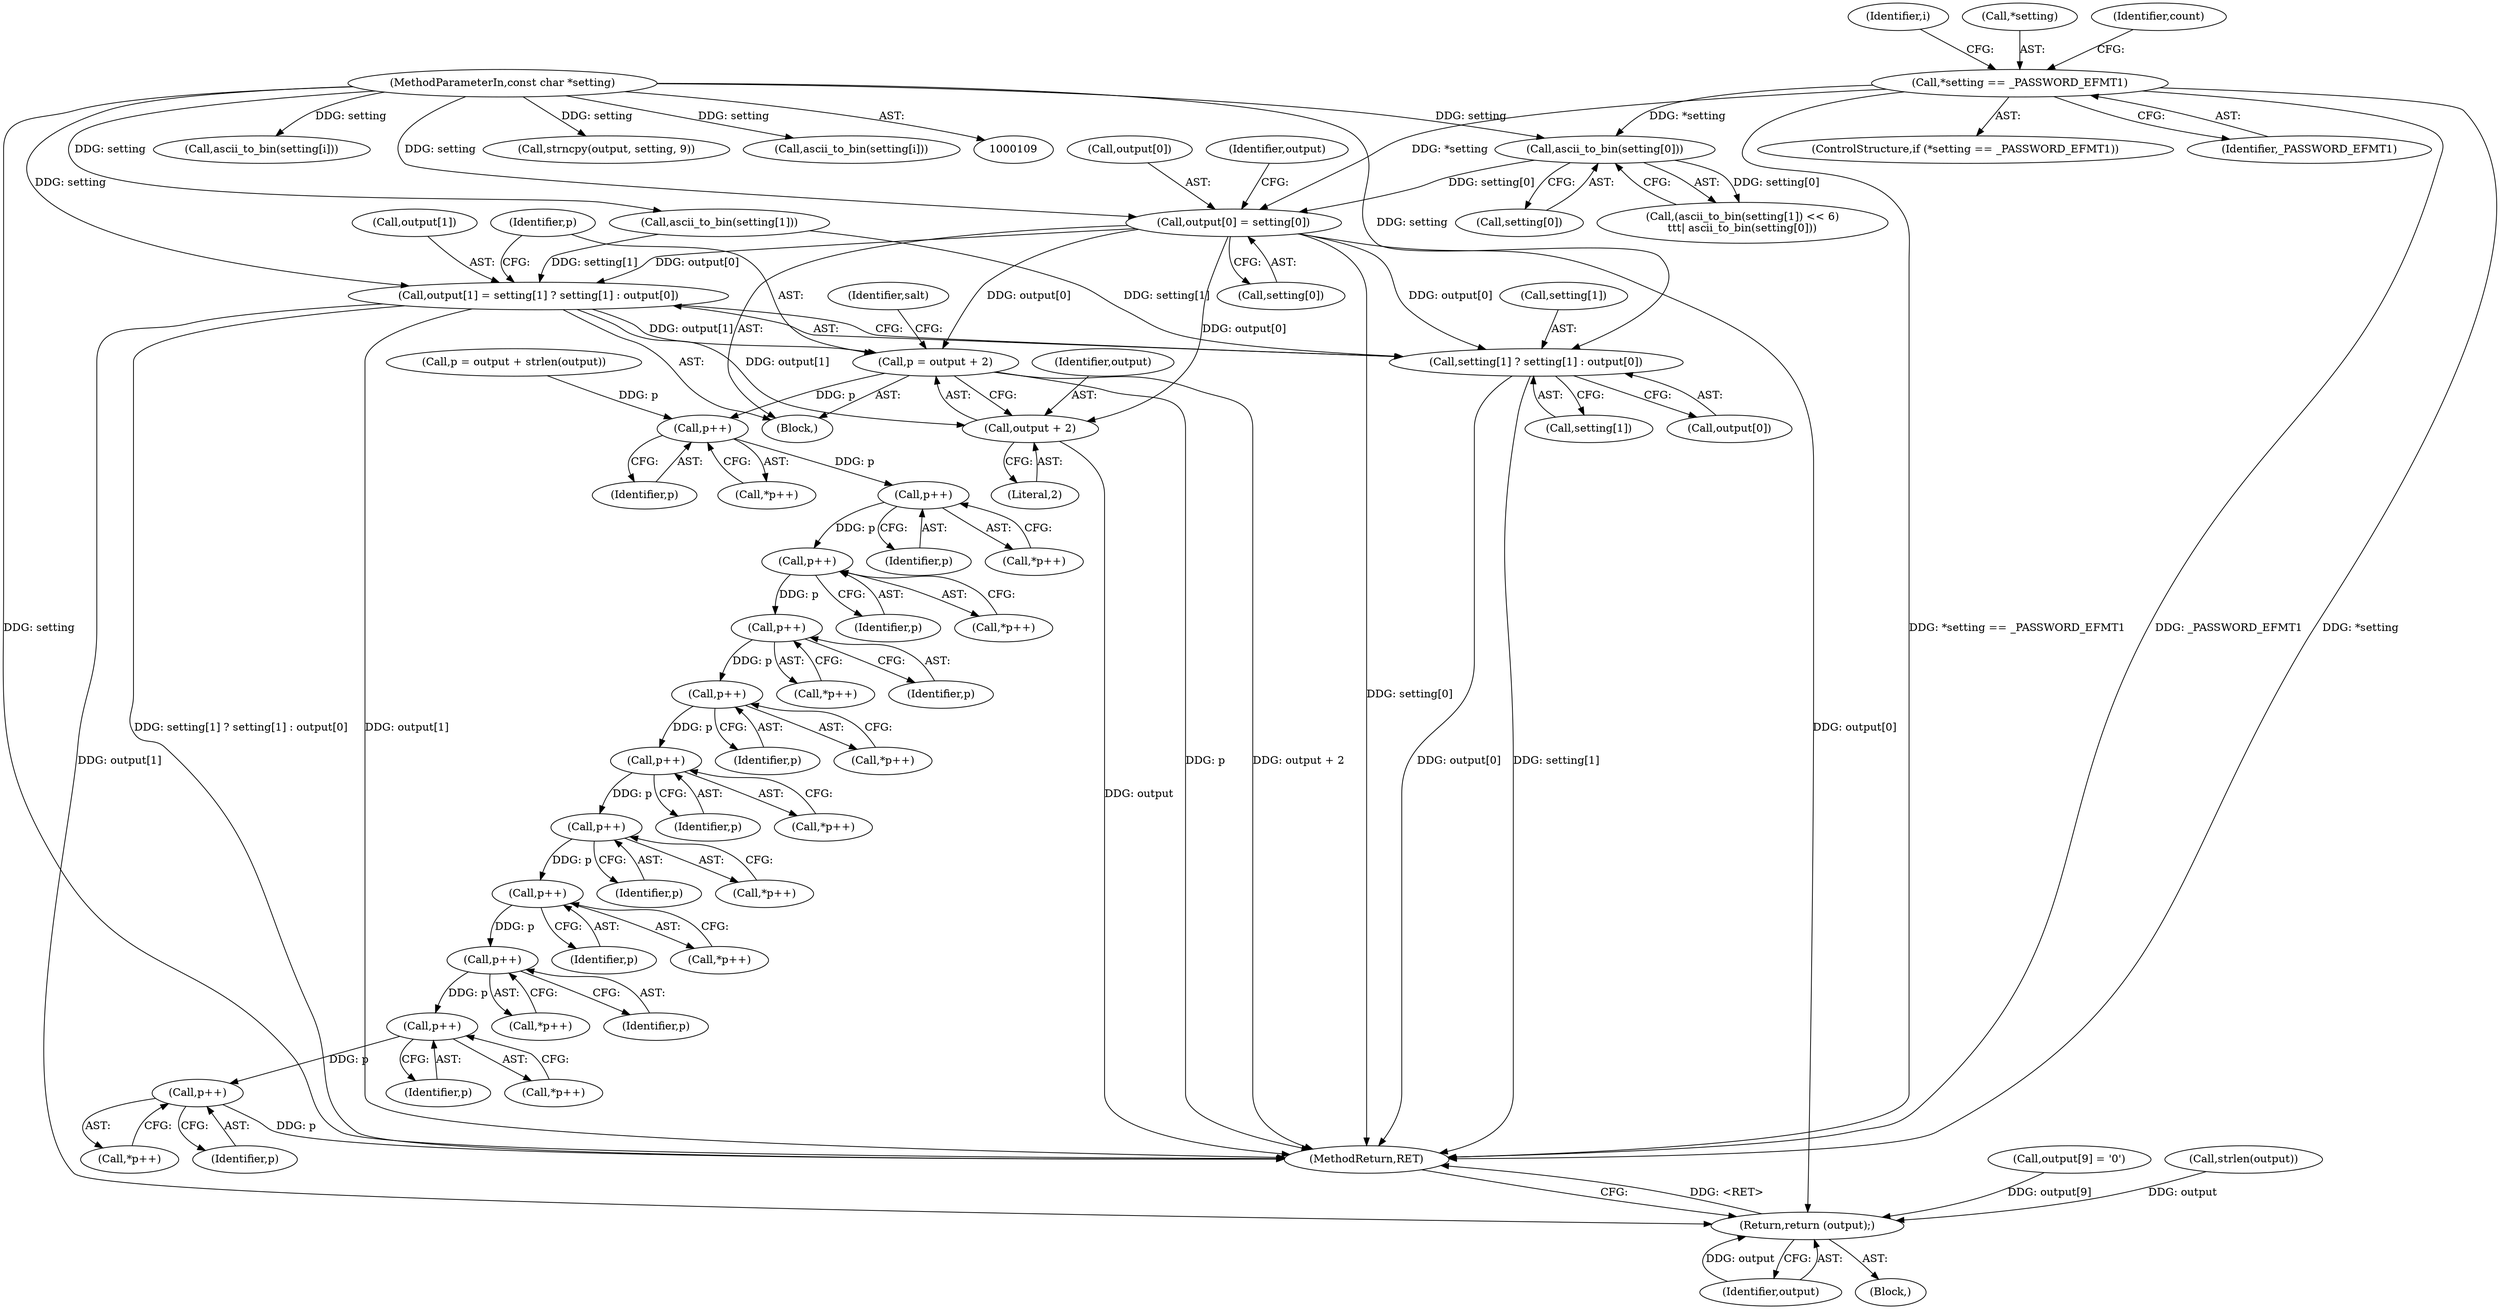 digraph "0_postgresql_932ded2ed51e8333852e370c7a6dad75d9f236f9@array" {
"1000298" [label="(Call,output[0] = setting[0])"];
"1000294" [label="(Call,ascii_to_bin(setting[0]))"];
"1000162" [label="(Call,*setting == _PASSWORD_EFMT1)"];
"1000111" [label="(MethodParameterIn,const char *setting)"];
"1000305" [label="(Call,output[1] = setting[1] ? setting[1] : output[0])"];
"1000319" [label="(Call,p = output + 2)"];
"1000344" [label="(Call,p++)"];
"1000355" [label="(Call,p++)"];
"1000366" [label="(Call,p++)"];
"1000377" [label="(Call,p++)"];
"1000397" [label="(Call,p++)"];
"1000408" [label="(Call,p++)"];
"1000419" [label="(Call,p++)"];
"1000430" [label="(Call,p++)"];
"1000444" [label="(Call,p++)"];
"1000455" [label="(Call,p++)"];
"1000466" [label="(Call,p++)"];
"1000321" [label="(Call,output + 2)"];
"1000477" [label="(Return,return (output);)"];
"1000309" [label="(Call,setting[1] ? setting[1] : output[0])"];
"1000161" [label="(ControlStructure,if (*setting == _PASSWORD_EFMT1))"];
"1000478" [label="(Identifier,output)"];
"1000170" [label="(Identifier,i)"];
"1000165" [label="(Identifier,_PASSWORD_EFMT1)"];
"1000302" [label="(Call,setting[0])"];
"1000398" [label="(Identifier,p)"];
"1000356" [label="(Identifier,p)"];
"1000183" [label="(Call,ascii_to_bin(setting[i]))"];
"1000343" [label="(Call,*p++)"];
"1000366" [label="(Call,p++)"];
"1000397" [label="(Call,p++)"];
"1000163" [label="(Call,*setting)"];
"1000444" [label="(Call,p++)"];
"1000367" [label="(Identifier,p)"];
"1000443" [label="(Call,*p++)"];
"1000354" [label="(Call,*p++)"];
"1000431" [label="(Identifier,p)"];
"1000465" [label="(Call,*p++)"];
"1000289" [label="(Call,ascii_to_bin(setting[1]))"];
"1000376" [label="(Call,*p++)"];
"1000409" [label="(Identifier,p)"];
"1000430" [label="(Call,p++)"];
"1000323" [label="(Literal,2)"];
"1000306" [label="(Call,output[1])"];
"1000316" [label="(Call,output[0])"];
"1000365" [label="(Call,*p++)"];
"1000269" [label="(Call,output[9] = '\0')"];
"1000112" [label="(Block,)"];
"1000419" [label="(Call,p++)"];
"1000310" [label="(Call,setting[1])"];
"1000287" [label="(Call,(ascii_to_bin(setting[1]) << 6)\n\t\t\t| ascii_to_bin(setting[0]))"];
"1000298" [label="(Call,output[0] = setting[0])"];
"1000265" [label="(Call,strncpy(output, setting, 9))"];
"1000355" [label="(Call,p++)"];
"1000456" [label="(Identifier,p)"];
"1000407" [label="(Call,*p++)"];
"1000454" [label="(Call,*p++)"];
"1000281" [label="(Block,)"];
"1000319" [label="(Call,p = output + 2)"];
"1000295" [label="(Call,setting[0])"];
"1000345" [label="(Identifier,p)"];
"1000477" [label="(Return,return (output);)"];
"1000344" [label="(Call,p++)"];
"1000377" [label="(Call,p++)"];
"1000162" [label="(Call,*setting == _PASSWORD_EFMT1)"];
"1000309" [label="(Call,setting[1] ? setting[1] : output[0])"];
"1000396" [label="(Call,*p++)"];
"1000466" [label="(Call,p++)"];
"1000299" [label="(Call,output[0])"];
"1000420" [label="(Identifier,p)"];
"1000467" [label="(Identifier,p)"];
"1000408" [label="(Call,p++)"];
"1000325" [label="(Identifier,salt)"];
"1000418" [label="(Call,*p++)"];
"1000445" [label="(Identifier,p)"];
"1000378" [label="(Identifier,p)"];
"1000307" [label="(Identifier,output)"];
"1000455" [label="(Call,p++)"];
"1000320" [label="(Identifier,p)"];
"1000479" [label="(MethodReturn,RET)"];
"1000283" [label="(Identifier,count)"];
"1000278" [label="(Call,strlen(output))"];
"1000321" [label="(Call,output + 2)"];
"1000313" [label="(Call,setting[1])"];
"1000208" [label="(Call,ascii_to_bin(setting[i]))"];
"1000294" [label="(Call,ascii_to_bin(setting[0]))"];
"1000429" [label="(Call,*p++)"];
"1000305" [label="(Call,output[1] = setting[1] ? setting[1] : output[0])"];
"1000111" [label="(MethodParameterIn,const char *setting)"];
"1000274" [label="(Call,p = output + strlen(output))"];
"1000322" [label="(Identifier,output)"];
"1000298" -> "1000281"  [label="AST: "];
"1000298" -> "1000302"  [label="CFG: "];
"1000299" -> "1000298"  [label="AST: "];
"1000302" -> "1000298"  [label="AST: "];
"1000307" -> "1000298"  [label="CFG: "];
"1000298" -> "1000479"  [label="DDG: setting[0]"];
"1000294" -> "1000298"  [label="DDG: setting[0]"];
"1000162" -> "1000298"  [label="DDG: *setting"];
"1000111" -> "1000298"  [label="DDG: setting"];
"1000298" -> "1000305"  [label="DDG: output[0]"];
"1000298" -> "1000309"  [label="DDG: output[0]"];
"1000298" -> "1000319"  [label="DDG: output[0]"];
"1000298" -> "1000321"  [label="DDG: output[0]"];
"1000298" -> "1000477"  [label="DDG: output[0]"];
"1000294" -> "1000287"  [label="AST: "];
"1000294" -> "1000295"  [label="CFG: "];
"1000295" -> "1000294"  [label="AST: "];
"1000287" -> "1000294"  [label="CFG: "];
"1000294" -> "1000287"  [label="DDG: setting[0]"];
"1000162" -> "1000294"  [label="DDG: *setting"];
"1000111" -> "1000294"  [label="DDG: setting"];
"1000162" -> "1000161"  [label="AST: "];
"1000162" -> "1000165"  [label="CFG: "];
"1000163" -> "1000162"  [label="AST: "];
"1000165" -> "1000162"  [label="AST: "];
"1000170" -> "1000162"  [label="CFG: "];
"1000283" -> "1000162"  [label="CFG: "];
"1000162" -> "1000479"  [label="DDG: *setting"];
"1000162" -> "1000479"  [label="DDG: *setting == _PASSWORD_EFMT1"];
"1000162" -> "1000479"  [label="DDG: _PASSWORD_EFMT1"];
"1000111" -> "1000109"  [label="AST: "];
"1000111" -> "1000479"  [label="DDG: setting"];
"1000111" -> "1000183"  [label="DDG: setting"];
"1000111" -> "1000208"  [label="DDG: setting"];
"1000111" -> "1000265"  [label="DDG: setting"];
"1000111" -> "1000289"  [label="DDG: setting"];
"1000111" -> "1000305"  [label="DDG: setting"];
"1000111" -> "1000309"  [label="DDG: setting"];
"1000305" -> "1000281"  [label="AST: "];
"1000305" -> "1000309"  [label="CFG: "];
"1000306" -> "1000305"  [label="AST: "];
"1000309" -> "1000305"  [label="AST: "];
"1000320" -> "1000305"  [label="CFG: "];
"1000305" -> "1000479"  [label="DDG: setting[1] ? setting[1] : output[0]"];
"1000305" -> "1000479"  [label="DDG: output[1]"];
"1000289" -> "1000305"  [label="DDG: setting[1]"];
"1000305" -> "1000319"  [label="DDG: output[1]"];
"1000305" -> "1000321"  [label="DDG: output[1]"];
"1000305" -> "1000477"  [label="DDG: output[1]"];
"1000319" -> "1000281"  [label="AST: "];
"1000319" -> "1000321"  [label="CFG: "];
"1000320" -> "1000319"  [label="AST: "];
"1000321" -> "1000319"  [label="AST: "];
"1000325" -> "1000319"  [label="CFG: "];
"1000319" -> "1000479"  [label="DDG: output + 2"];
"1000319" -> "1000479"  [label="DDG: p"];
"1000319" -> "1000344"  [label="DDG: p"];
"1000344" -> "1000343"  [label="AST: "];
"1000344" -> "1000345"  [label="CFG: "];
"1000345" -> "1000344"  [label="AST: "];
"1000343" -> "1000344"  [label="CFG: "];
"1000274" -> "1000344"  [label="DDG: p"];
"1000344" -> "1000355"  [label="DDG: p"];
"1000355" -> "1000354"  [label="AST: "];
"1000355" -> "1000356"  [label="CFG: "];
"1000356" -> "1000355"  [label="AST: "];
"1000354" -> "1000355"  [label="CFG: "];
"1000355" -> "1000366"  [label="DDG: p"];
"1000366" -> "1000365"  [label="AST: "];
"1000366" -> "1000367"  [label="CFG: "];
"1000367" -> "1000366"  [label="AST: "];
"1000365" -> "1000366"  [label="CFG: "];
"1000366" -> "1000377"  [label="DDG: p"];
"1000377" -> "1000376"  [label="AST: "];
"1000377" -> "1000378"  [label="CFG: "];
"1000378" -> "1000377"  [label="AST: "];
"1000376" -> "1000377"  [label="CFG: "];
"1000377" -> "1000397"  [label="DDG: p"];
"1000397" -> "1000396"  [label="AST: "];
"1000397" -> "1000398"  [label="CFG: "];
"1000398" -> "1000397"  [label="AST: "];
"1000396" -> "1000397"  [label="CFG: "];
"1000397" -> "1000408"  [label="DDG: p"];
"1000408" -> "1000407"  [label="AST: "];
"1000408" -> "1000409"  [label="CFG: "];
"1000409" -> "1000408"  [label="AST: "];
"1000407" -> "1000408"  [label="CFG: "];
"1000408" -> "1000419"  [label="DDG: p"];
"1000419" -> "1000418"  [label="AST: "];
"1000419" -> "1000420"  [label="CFG: "];
"1000420" -> "1000419"  [label="AST: "];
"1000418" -> "1000419"  [label="CFG: "];
"1000419" -> "1000430"  [label="DDG: p"];
"1000430" -> "1000429"  [label="AST: "];
"1000430" -> "1000431"  [label="CFG: "];
"1000431" -> "1000430"  [label="AST: "];
"1000429" -> "1000430"  [label="CFG: "];
"1000430" -> "1000444"  [label="DDG: p"];
"1000444" -> "1000443"  [label="AST: "];
"1000444" -> "1000445"  [label="CFG: "];
"1000445" -> "1000444"  [label="AST: "];
"1000443" -> "1000444"  [label="CFG: "];
"1000444" -> "1000455"  [label="DDG: p"];
"1000455" -> "1000454"  [label="AST: "];
"1000455" -> "1000456"  [label="CFG: "];
"1000456" -> "1000455"  [label="AST: "];
"1000454" -> "1000455"  [label="CFG: "];
"1000455" -> "1000466"  [label="DDG: p"];
"1000466" -> "1000465"  [label="AST: "];
"1000466" -> "1000467"  [label="CFG: "];
"1000467" -> "1000466"  [label="AST: "];
"1000465" -> "1000466"  [label="CFG: "];
"1000466" -> "1000479"  [label="DDG: p"];
"1000321" -> "1000323"  [label="CFG: "];
"1000322" -> "1000321"  [label="AST: "];
"1000323" -> "1000321"  [label="AST: "];
"1000321" -> "1000479"  [label="DDG: output"];
"1000477" -> "1000112"  [label="AST: "];
"1000477" -> "1000478"  [label="CFG: "];
"1000478" -> "1000477"  [label="AST: "];
"1000479" -> "1000477"  [label="CFG: "];
"1000477" -> "1000479"  [label="DDG: <RET>"];
"1000478" -> "1000477"  [label="DDG: output"];
"1000269" -> "1000477"  [label="DDG: output[9]"];
"1000278" -> "1000477"  [label="DDG: output"];
"1000309" -> "1000313"  [label="CFG: "];
"1000309" -> "1000316"  [label="CFG: "];
"1000310" -> "1000309"  [label="AST: "];
"1000313" -> "1000309"  [label="AST: "];
"1000316" -> "1000309"  [label="AST: "];
"1000309" -> "1000479"  [label="DDG: setting[1]"];
"1000309" -> "1000479"  [label="DDG: output[0]"];
"1000289" -> "1000309"  [label="DDG: setting[1]"];
}
